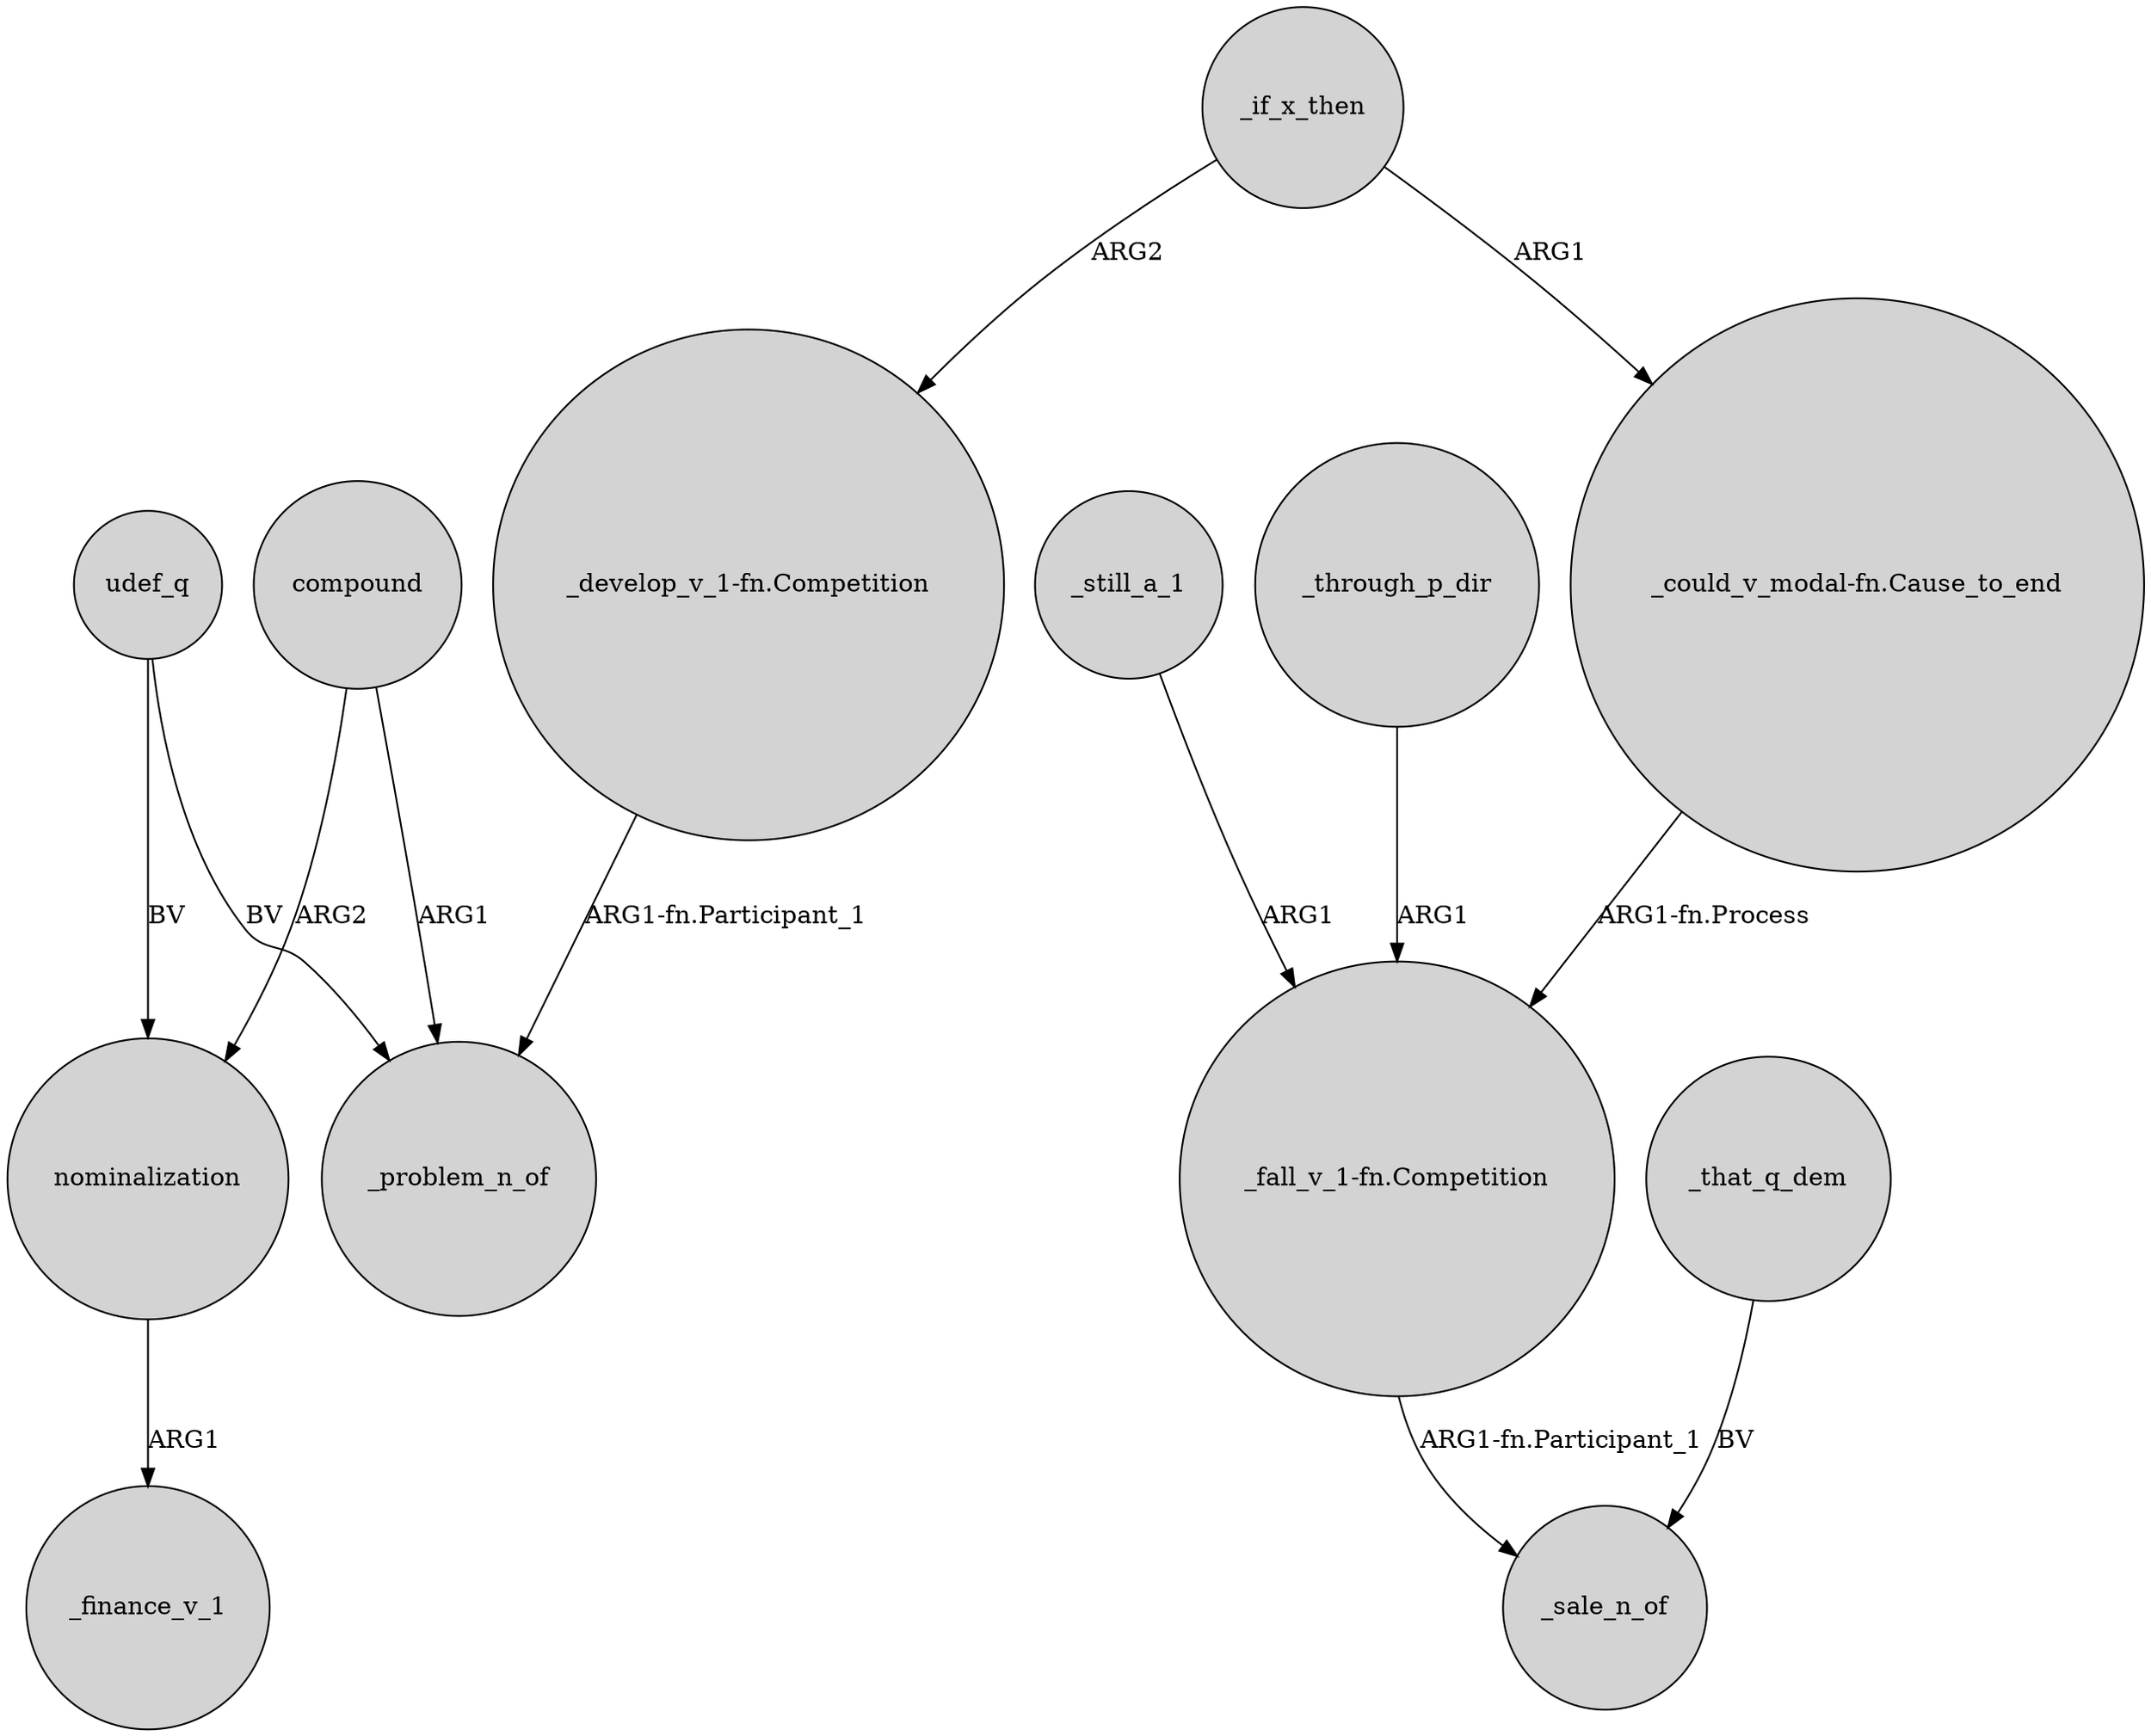 digraph {
	node [shape=circle style=filled]
	compound -> _problem_n_of [label=ARG1]
	"_fall_v_1-fn.Competition" -> _sale_n_of [label="ARG1-fn.Participant_1"]
	_still_a_1 -> "_fall_v_1-fn.Competition" [label=ARG1]
	_through_p_dir -> "_fall_v_1-fn.Competition" [label=ARG1]
	"_develop_v_1-fn.Competition" -> _problem_n_of [label="ARG1-fn.Participant_1"]
	_that_q_dem -> _sale_n_of [label=BV]
	nominalization -> _finance_v_1 [label=ARG1]
	udef_q -> _problem_n_of [label=BV]
	"_could_v_modal-fn.Cause_to_end" -> "_fall_v_1-fn.Competition" [label="ARG1-fn.Process"]
	_if_x_then -> "_could_v_modal-fn.Cause_to_end" [label=ARG1]
	compound -> nominalization [label=ARG2]
	_if_x_then -> "_develop_v_1-fn.Competition" [label=ARG2]
	udef_q -> nominalization [label=BV]
}
